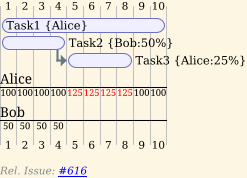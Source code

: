 ' Do not edit
' Theme Gallery
' autogenerated by script
'
@startgantt
!theme sunlust
[Task1] on {Alice} lasts 10 days
[Task2] on {Bob:50%} lasts 2 days
then [Task3] on {Alice:25%} lasts 1 days
left footer \n<i>Rel. Issue: [[https://github.com/plantuml/plantuml/issues/616 #616]]
@endgantt
